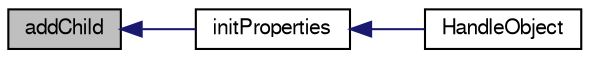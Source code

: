 digraph G
{
  edge [fontname="FreeSans",fontsize="10",labelfontname="FreeSans",labelfontsize="10"];
  node [fontname="FreeSans",fontsize="10",shape=record];
  rankdir="LR";
  Node1 [label="addChild",height=0.2,width=0.4,color="black", fillcolor="grey75", style="filled" fontcolor="black"];
  Node1 -> Node2 [dir="back",color="midnightblue",fontsize="10",style="solid",fontname="FreeSans"];
  Node2 [label="initProperties",height=0.2,width=0.4,color="black", fillcolor="white", style="filled",URL="$classorg_1_1octave_1_1graphics_1_1_handle_object.html#ac5c2670d6b3ab85dd9f2c0021fd958ce"];
  Node2 -> Node3 [dir="back",color="midnightblue",fontsize="10",style="solid",fontname="FreeSans"];
  Node3 [label="HandleObject",height=0.2,width=0.4,color="black", fillcolor="white", style="filled",URL="$classorg_1_1octave_1_1graphics_1_1_handle_object.html#ad165d9e42a50b4b8002ef9270a1d6cf3"];
}
